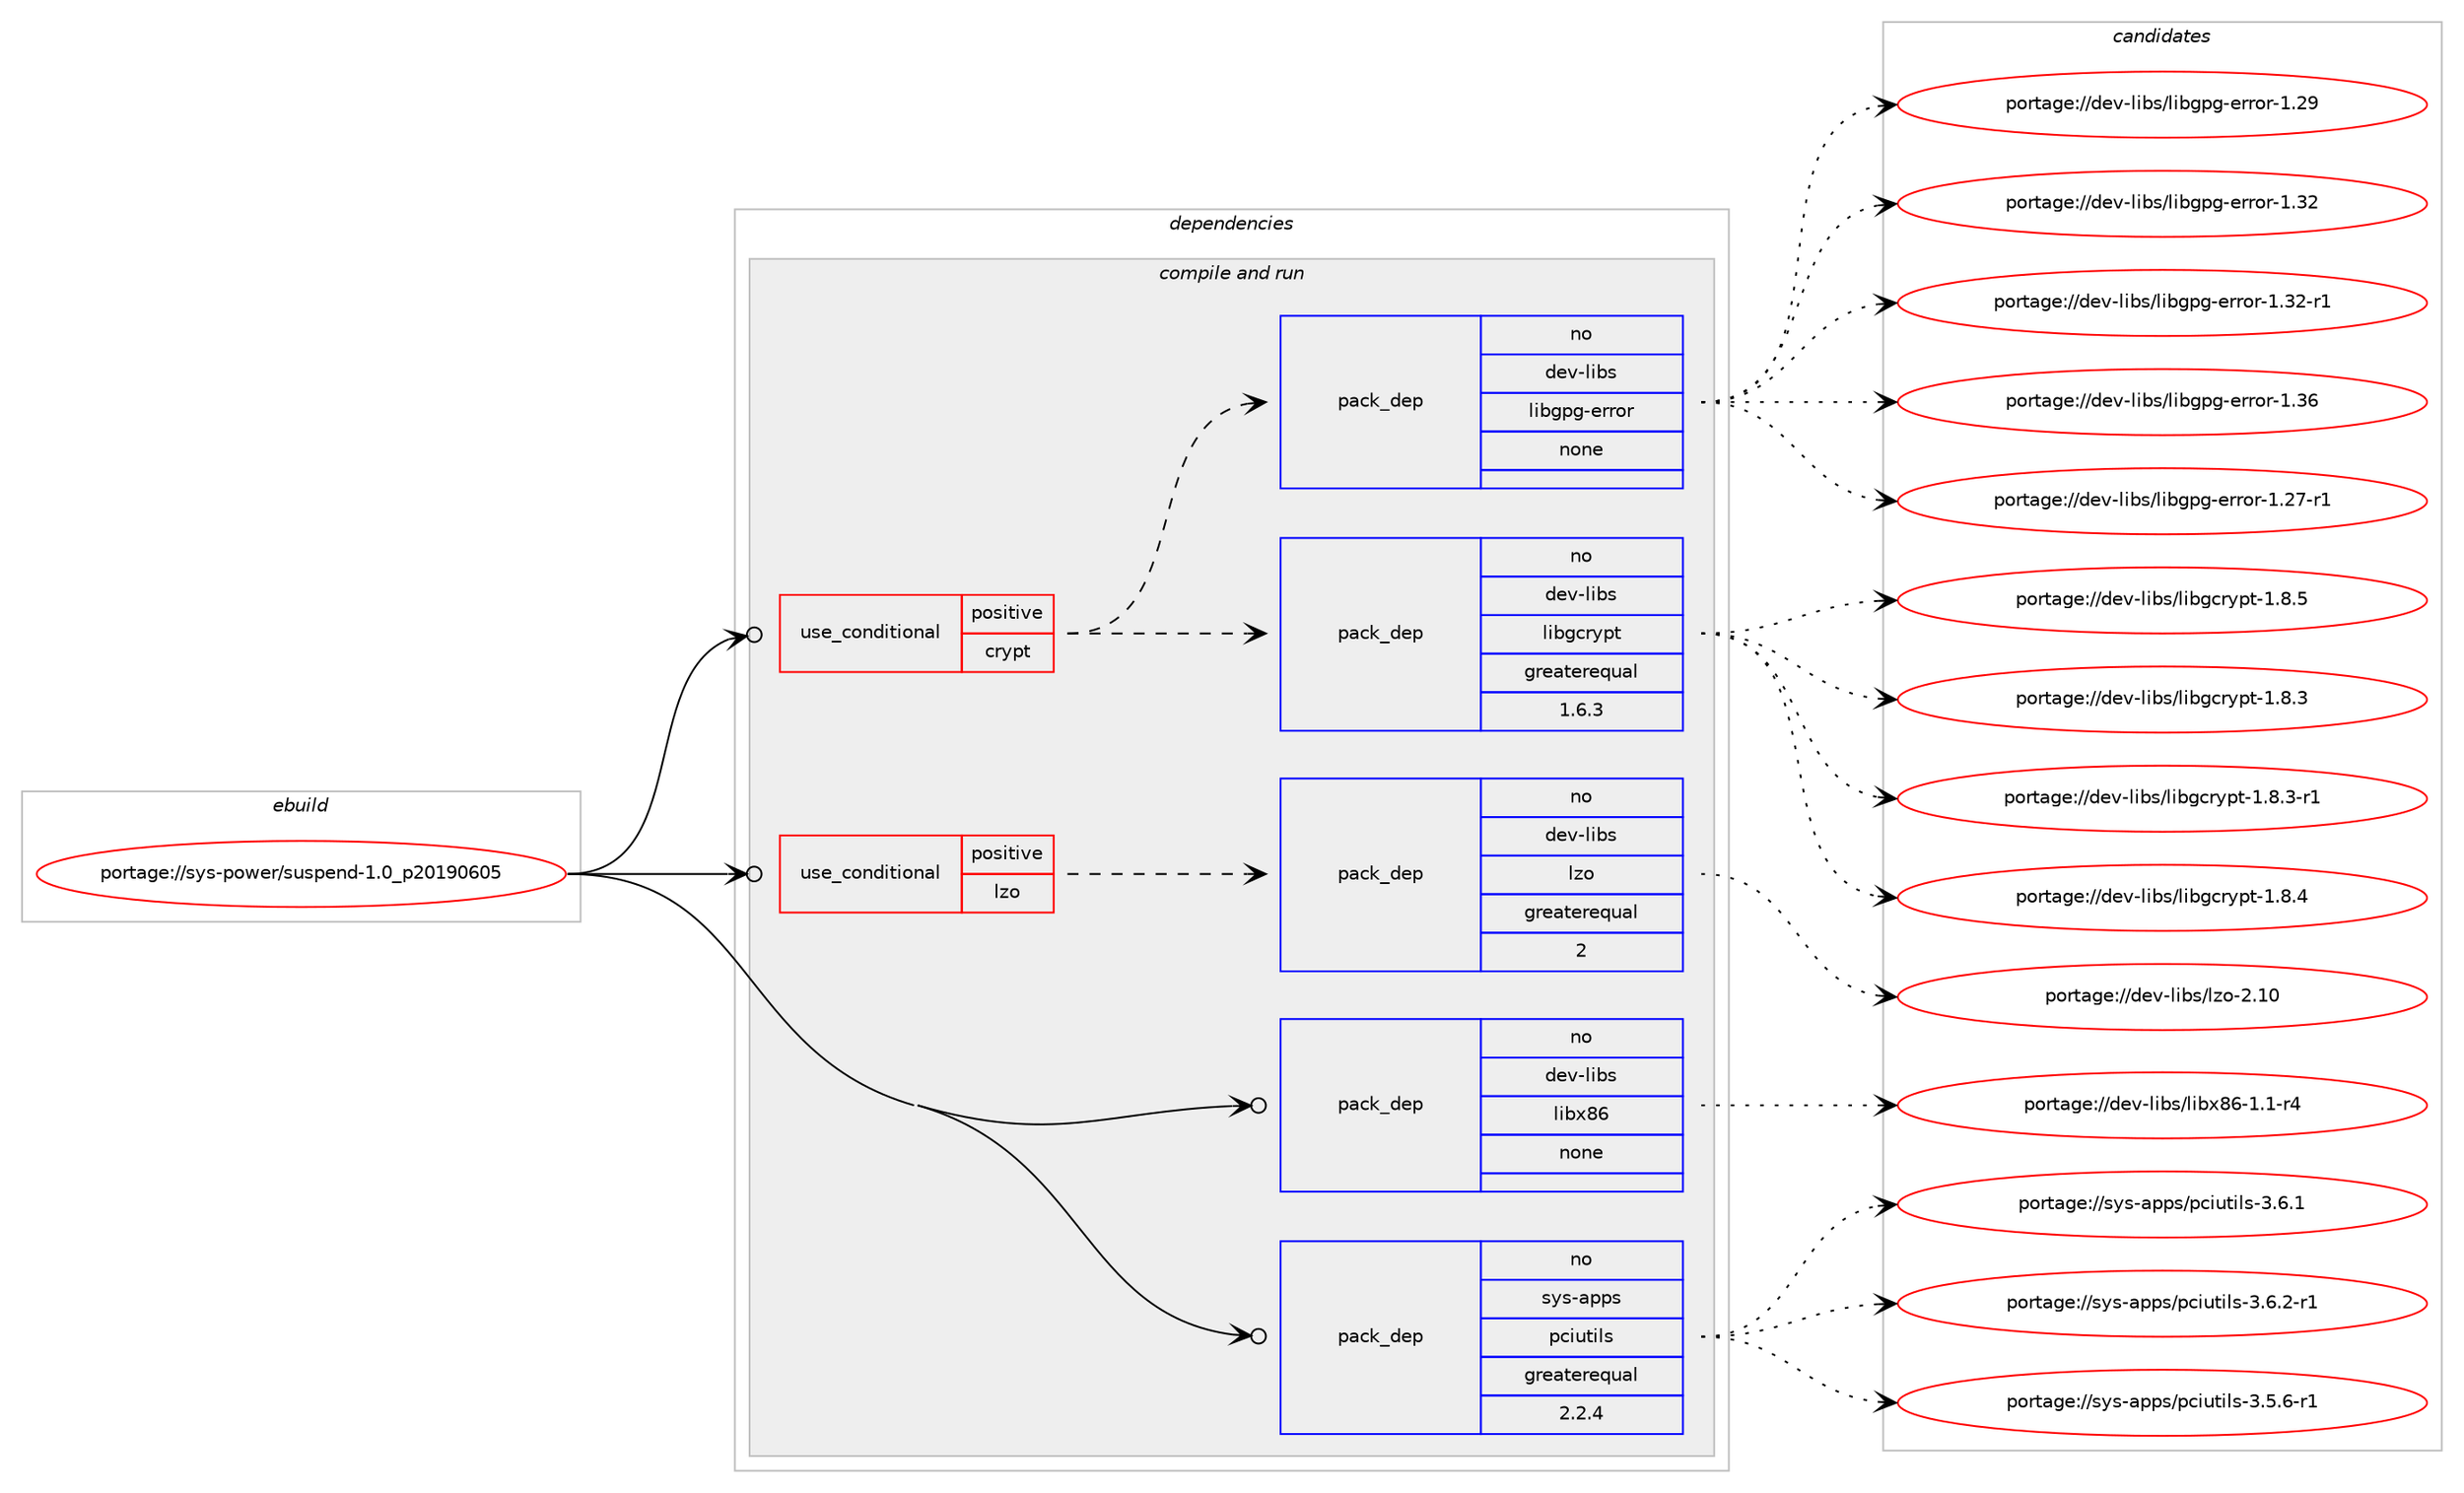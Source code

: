 digraph prolog {

# *************
# Graph options
# *************

newrank=true;
concentrate=true;
compound=true;
graph [rankdir=LR,fontname=Helvetica,fontsize=10,ranksep=1.5];#, ranksep=2.5, nodesep=0.2];
edge  [arrowhead=vee];
node  [fontname=Helvetica,fontsize=10];

# **********
# The ebuild
# **********

subgraph cluster_leftcol {
color=gray;
rank=same;
label=<<i>ebuild</i>>;
id [label="portage://sys-power/suspend-1.0_p20190605", color=red, width=4, href="../sys-power/suspend-1.0_p20190605.svg"];
}

# ****************
# The dependencies
# ****************

subgraph cluster_midcol {
color=gray;
label=<<i>dependencies</i>>;
subgraph cluster_compile {
fillcolor="#eeeeee";
style=filled;
label=<<i>compile</i>>;
}
subgraph cluster_compileandrun {
fillcolor="#eeeeee";
style=filled;
label=<<i>compile and run</i>>;
subgraph cond104769 {
dependency432851 [label=<<TABLE BORDER="0" CELLBORDER="1" CELLSPACING="0" CELLPADDING="4"><TR><TD ROWSPAN="3" CELLPADDING="10">use_conditional</TD></TR><TR><TD>positive</TD></TR><TR><TD>crypt</TD></TR></TABLE>>, shape=none, color=red];
subgraph pack320768 {
dependency432852 [label=<<TABLE BORDER="0" CELLBORDER="1" CELLSPACING="0" CELLPADDING="4" WIDTH="220"><TR><TD ROWSPAN="6" CELLPADDING="30">pack_dep</TD></TR><TR><TD WIDTH="110">no</TD></TR><TR><TD>dev-libs</TD></TR><TR><TD>libgcrypt</TD></TR><TR><TD>greaterequal</TD></TR><TR><TD>1.6.3</TD></TR></TABLE>>, shape=none, color=blue];
}
dependency432851:e -> dependency432852:w [weight=20,style="dashed",arrowhead="vee"];
subgraph pack320769 {
dependency432853 [label=<<TABLE BORDER="0" CELLBORDER="1" CELLSPACING="0" CELLPADDING="4" WIDTH="220"><TR><TD ROWSPAN="6" CELLPADDING="30">pack_dep</TD></TR><TR><TD WIDTH="110">no</TD></TR><TR><TD>dev-libs</TD></TR><TR><TD>libgpg-error</TD></TR><TR><TD>none</TD></TR><TR><TD></TD></TR></TABLE>>, shape=none, color=blue];
}
dependency432851:e -> dependency432853:w [weight=20,style="dashed",arrowhead="vee"];
}
id:e -> dependency432851:w [weight=20,style="solid",arrowhead="odotvee"];
subgraph cond104770 {
dependency432854 [label=<<TABLE BORDER="0" CELLBORDER="1" CELLSPACING="0" CELLPADDING="4"><TR><TD ROWSPAN="3" CELLPADDING="10">use_conditional</TD></TR><TR><TD>positive</TD></TR><TR><TD>lzo</TD></TR></TABLE>>, shape=none, color=red];
subgraph pack320770 {
dependency432855 [label=<<TABLE BORDER="0" CELLBORDER="1" CELLSPACING="0" CELLPADDING="4" WIDTH="220"><TR><TD ROWSPAN="6" CELLPADDING="30">pack_dep</TD></TR><TR><TD WIDTH="110">no</TD></TR><TR><TD>dev-libs</TD></TR><TR><TD>lzo</TD></TR><TR><TD>greaterequal</TD></TR><TR><TD>2</TD></TR></TABLE>>, shape=none, color=blue];
}
dependency432854:e -> dependency432855:w [weight=20,style="dashed",arrowhead="vee"];
}
id:e -> dependency432854:w [weight=20,style="solid",arrowhead="odotvee"];
subgraph pack320771 {
dependency432856 [label=<<TABLE BORDER="0" CELLBORDER="1" CELLSPACING="0" CELLPADDING="4" WIDTH="220"><TR><TD ROWSPAN="6" CELLPADDING="30">pack_dep</TD></TR><TR><TD WIDTH="110">no</TD></TR><TR><TD>dev-libs</TD></TR><TR><TD>libx86</TD></TR><TR><TD>none</TD></TR><TR><TD></TD></TR></TABLE>>, shape=none, color=blue];
}
id:e -> dependency432856:w [weight=20,style="solid",arrowhead="odotvee"];
subgraph pack320772 {
dependency432857 [label=<<TABLE BORDER="0" CELLBORDER="1" CELLSPACING="0" CELLPADDING="4" WIDTH="220"><TR><TD ROWSPAN="6" CELLPADDING="30">pack_dep</TD></TR><TR><TD WIDTH="110">no</TD></TR><TR><TD>sys-apps</TD></TR><TR><TD>pciutils</TD></TR><TR><TD>greaterequal</TD></TR><TR><TD>2.2.4</TD></TR></TABLE>>, shape=none, color=blue];
}
id:e -> dependency432857:w [weight=20,style="solid",arrowhead="odotvee"];
}
subgraph cluster_run {
fillcolor="#eeeeee";
style=filled;
label=<<i>run</i>>;
}
}

# **************
# The candidates
# **************

subgraph cluster_choices {
rank=same;
color=gray;
label=<<i>candidates</i>>;

subgraph choice320768 {
color=black;
nodesep=1;
choiceportage1001011184510810598115471081059810399114121112116454946564651 [label="portage://dev-libs/libgcrypt-1.8.3", color=red, width=4,href="../dev-libs/libgcrypt-1.8.3.svg"];
choiceportage10010111845108105981154710810598103991141211121164549465646514511449 [label="portage://dev-libs/libgcrypt-1.8.3-r1", color=red, width=4,href="../dev-libs/libgcrypt-1.8.3-r1.svg"];
choiceportage1001011184510810598115471081059810399114121112116454946564652 [label="portage://dev-libs/libgcrypt-1.8.4", color=red, width=4,href="../dev-libs/libgcrypt-1.8.4.svg"];
choiceportage1001011184510810598115471081059810399114121112116454946564653 [label="portage://dev-libs/libgcrypt-1.8.5", color=red, width=4,href="../dev-libs/libgcrypt-1.8.5.svg"];
dependency432852:e -> choiceportage1001011184510810598115471081059810399114121112116454946564651:w [style=dotted,weight="100"];
dependency432852:e -> choiceportage10010111845108105981154710810598103991141211121164549465646514511449:w [style=dotted,weight="100"];
dependency432852:e -> choiceportage1001011184510810598115471081059810399114121112116454946564652:w [style=dotted,weight="100"];
dependency432852:e -> choiceportage1001011184510810598115471081059810399114121112116454946564653:w [style=dotted,weight="100"];
}
subgraph choice320769 {
color=black;
nodesep=1;
choiceportage100101118451081059811547108105981031121034510111411411111445494650554511449 [label="portage://dev-libs/libgpg-error-1.27-r1", color=red, width=4,href="../dev-libs/libgpg-error-1.27-r1.svg"];
choiceportage10010111845108105981154710810598103112103451011141141111144549465057 [label="portage://dev-libs/libgpg-error-1.29", color=red, width=4,href="../dev-libs/libgpg-error-1.29.svg"];
choiceportage10010111845108105981154710810598103112103451011141141111144549465150 [label="portage://dev-libs/libgpg-error-1.32", color=red, width=4,href="../dev-libs/libgpg-error-1.32.svg"];
choiceportage100101118451081059811547108105981031121034510111411411111445494651504511449 [label="portage://dev-libs/libgpg-error-1.32-r1", color=red, width=4,href="../dev-libs/libgpg-error-1.32-r1.svg"];
choiceportage10010111845108105981154710810598103112103451011141141111144549465154 [label="portage://dev-libs/libgpg-error-1.36", color=red, width=4,href="../dev-libs/libgpg-error-1.36.svg"];
dependency432853:e -> choiceportage100101118451081059811547108105981031121034510111411411111445494650554511449:w [style=dotted,weight="100"];
dependency432853:e -> choiceportage10010111845108105981154710810598103112103451011141141111144549465057:w [style=dotted,weight="100"];
dependency432853:e -> choiceportage10010111845108105981154710810598103112103451011141141111144549465150:w [style=dotted,weight="100"];
dependency432853:e -> choiceportage100101118451081059811547108105981031121034510111411411111445494651504511449:w [style=dotted,weight="100"];
dependency432853:e -> choiceportage10010111845108105981154710810598103112103451011141141111144549465154:w [style=dotted,weight="100"];
}
subgraph choice320770 {
color=black;
nodesep=1;
choiceportage1001011184510810598115471081221114550464948 [label="portage://dev-libs/lzo-2.10", color=red, width=4,href="../dev-libs/lzo-2.10.svg"];
dependency432855:e -> choiceportage1001011184510810598115471081221114550464948:w [style=dotted,weight="100"];
}
subgraph choice320771 {
color=black;
nodesep=1;
choiceportage100101118451081059811547108105981205654454946494511452 [label="portage://dev-libs/libx86-1.1-r4", color=red, width=4,href="../dev-libs/libx86-1.1-r4.svg"];
dependency432856:e -> choiceportage100101118451081059811547108105981205654454946494511452:w [style=dotted,weight="100"];
}
subgraph choice320772 {
color=black;
nodesep=1;
choiceportage115121115459711211211547112991051171161051081154551465346544511449 [label="portage://sys-apps/pciutils-3.5.6-r1", color=red, width=4,href="../sys-apps/pciutils-3.5.6-r1.svg"];
choiceportage11512111545971121121154711299105117116105108115455146544649 [label="portage://sys-apps/pciutils-3.6.1", color=red, width=4,href="../sys-apps/pciutils-3.6.1.svg"];
choiceportage115121115459711211211547112991051171161051081154551465446504511449 [label="portage://sys-apps/pciutils-3.6.2-r1", color=red, width=4,href="../sys-apps/pciutils-3.6.2-r1.svg"];
dependency432857:e -> choiceportage115121115459711211211547112991051171161051081154551465346544511449:w [style=dotted,weight="100"];
dependency432857:e -> choiceportage11512111545971121121154711299105117116105108115455146544649:w [style=dotted,weight="100"];
dependency432857:e -> choiceportage115121115459711211211547112991051171161051081154551465446504511449:w [style=dotted,weight="100"];
}
}

}
